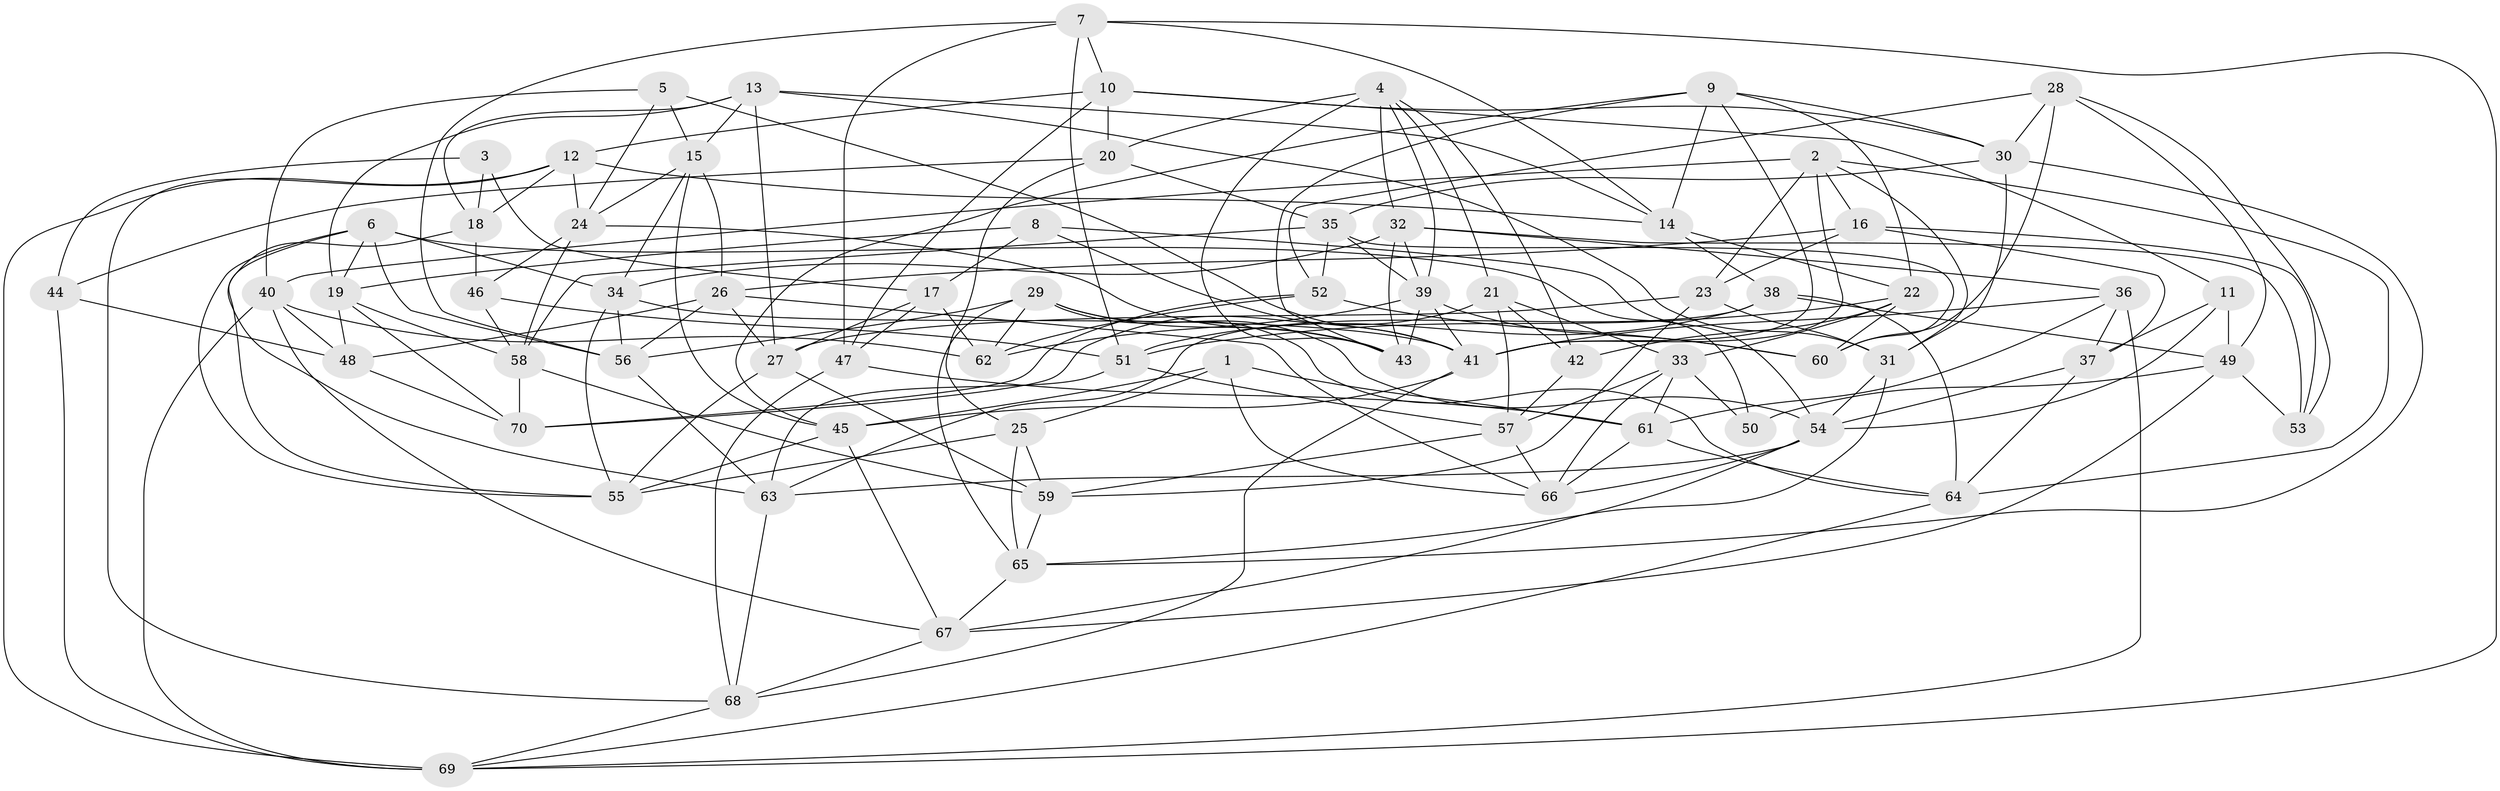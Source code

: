 // original degree distribution, {4: 1.0}
// Generated by graph-tools (version 1.1) at 2025/02/03/09/25 03:02:54]
// undirected, 70 vertices, 194 edges
graph export_dot {
graph [start="1"]
  node [color=gray90,style=filled];
  1;
  2;
  3;
  4;
  5;
  6;
  7;
  8;
  9;
  10;
  11;
  12;
  13;
  14;
  15;
  16;
  17;
  18;
  19;
  20;
  21;
  22;
  23;
  24;
  25;
  26;
  27;
  28;
  29;
  30;
  31;
  32;
  33;
  34;
  35;
  36;
  37;
  38;
  39;
  40;
  41;
  42;
  43;
  44;
  45;
  46;
  47;
  48;
  49;
  50;
  51;
  52;
  53;
  54;
  55;
  56;
  57;
  58;
  59;
  60;
  61;
  62;
  63;
  64;
  65;
  66;
  67;
  68;
  69;
  70;
  1 -- 25 [weight=1.0];
  1 -- 45 [weight=1.0];
  1 -- 61 [weight=1.0];
  1 -- 66 [weight=1.0];
  2 -- 16 [weight=1.0];
  2 -- 23 [weight=1.0];
  2 -- 31 [weight=1.0];
  2 -- 40 [weight=1.0];
  2 -- 41 [weight=1.0];
  2 -- 64 [weight=1.0];
  3 -- 17 [weight=1.0];
  3 -- 18 [weight=2.0];
  3 -- 44 [weight=1.0];
  4 -- 20 [weight=1.0];
  4 -- 21 [weight=1.0];
  4 -- 32 [weight=1.0];
  4 -- 39 [weight=1.0];
  4 -- 42 [weight=1.0];
  4 -- 43 [weight=1.0];
  5 -- 15 [weight=1.0];
  5 -- 24 [weight=1.0];
  5 -- 40 [weight=1.0];
  5 -- 41 [weight=1.0];
  6 -- 19 [weight=1.0];
  6 -- 34 [weight=1.0];
  6 -- 50 [weight=1.0];
  6 -- 55 [weight=1.0];
  6 -- 56 [weight=1.0];
  6 -- 63 [weight=1.0];
  7 -- 10 [weight=1.0];
  7 -- 14 [weight=1.0];
  7 -- 47 [weight=1.0];
  7 -- 51 [weight=1.0];
  7 -- 56 [weight=1.0];
  7 -- 69 [weight=1.0];
  8 -- 17 [weight=1.0];
  8 -- 19 [weight=1.0];
  8 -- 41 [weight=1.0];
  8 -- 54 [weight=1.0];
  9 -- 14 [weight=1.0];
  9 -- 22 [weight=1.0];
  9 -- 30 [weight=1.0];
  9 -- 41 [weight=1.0];
  9 -- 43 [weight=1.0];
  9 -- 45 [weight=1.0];
  10 -- 11 [weight=1.0];
  10 -- 12 [weight=1.0];
  10 -- 20 [weight=1.0];
  10 -- 30 [weight=1.0];
  10 -- 47 [weight=1.0];
  11 -- 37 [weight=1.0];
  11 -- 49 [weight=1.0];
  11 -- 54 [weight=1.0];
  12 -- 14 [weight=1.0];
  12 -- 18 [weight=1.0];
  12 -- 24 [weight=1.0];
  12 -- 68 [weight=1.0];
  12 -- 69 [weight=1.0];
  13 -- 14 [weight=1.0];
  13 -- 15 [weight=1.0];
  13 -- 18 [weight=1.0];
  13 -- 19 [weight=1.0];
  13 -- 27 [weight=1.0];
  13 -- 31 [weight=1.0];
  14 -- 22 [weight=1.0];
  14 -- 38 [weight=1.0];
  15 -- 24 [weight=1.0];
  15 -- 26 [weight=1.0];
  15 -- 34 [weight=1.0];
  15 -- 45 [weight=1.0];
  16 -- 23 [weight=2.0];
  16 -- 26 [weight=1.0];
  16 -- 37 [weight=1.0];
  16 -- 53 [weight=1.0];
  17 -- 27 [weight=1.0];
  17 -- 47 [weight=2.0];
  17 -- 62 [weight=1.0];
  18 -- 46 [weight=1.0];
  18 -- 55 [weight=1.0];
  19 -- 48 [weight=1.0];
  19 -- 58 [weight=1.0];
  19 -- 70 [weight=1.0];
  20 -- 25 [weight=2.0];
  20 -- 35 [weight=1.0];
  20 -- 44 [weight=1.0];
  21 -- 33 [weight=1.0];
  21 -- 42 [weight=1.0];
  21 -- 57 [weight=1.0];
  21 -- 70 [weight=2.0];
  22 -- 33 [weight=1.0];
  22 -- 42 [weight=1.0];
  22 -- 51 [weight=1.0];
  22 -- 60 [weight=1.0];
  23 -- 27 [weight=1.0];
  23 -- 31 [weight=1.0];
  23 -- 59 [weight=1.0];
  24 -- 43 [weight=1.0];
  24 -- 46 [weight=1.0];
  24 -- 58 [weight=1.0];
  25 -- 55 [weight=1.0];
  25 -- 59 [weight=1.0];
  25 -- 65 [weight=1.0];
  26 -- 27 [weight=1.0];
  26 -- 48 [weight=1.0];
  26 -- 56 [weight=1.0];
  26 -- 66 [weight=1.0];
  27 -- 55 [weight=1.0];
  27 -- 59 [weight=1.0];
  28 -- 30 [weight=1.0];
  28 -- 49 [weight=1.0];
  28 -- 52 [weight=1.0];
  28 -- 53 [weight=1.0];
  28 -- 60 [weight=2.0];
  29 -- 43 [weight=1.0];
  29 -- 54 [weight=1.0];
  29 -- 56 [weight=1.0];
  29 -- 62 [weight=1.0];
  29 -- 64 [weight=1.0];
  29 -- 65 [weight=1.0];
  30 -- 31 [weight=1.0];
  30 -- 35 [weight=1.0];
  30 -- 65 [weight=1.0];
  31 -- 54 [weight=1.0];
  31 -- 65 [weight=1.0];
  32 -- 34 [weight=1.0];
  32 -- 36 [weight=1.0];
  32 -- 39 [weight=1.0];
  32 -- 43 [weight=1.0];
  32 -- 53 [weight=1.0];
  33 -- 50 [weight=1.0];
  33 -- 57 [weight=1.0];
  33 -- 61 [weight=1.0];
  33 -- 66 [weight=1.0];
  34 -- 41 [weight=1.0];
  34 -- 55 [weight=1.0];
  34 -- 56 [weight=1.0];
  35 -- 39 [weight=1.0];
  35 -- 52 [weight=1.0];
  35 -- 58 [weight=1.0];
  35 -- 60 [weight=1.0];
  36 -- 37 [weight=2.0];
  36 -- 41 [weight=1.0];
  36 -- 61 [weight=1.0];
  36 -- 69 [weight=1.0];
  37 -- 54 [weight=1.0];
  37 -- 64 [weight=1.0];
  38 -- 49 [weight=2.0];
  38 -- 51 [weight=1.0];
  38 -- 63 [weight=1.0];
  38 -- 64 [weight=1.0];
  39 -- 41 [weight=2.0];
  39 -- 43 [weight=1.0];
  39 -- 60 [weight=1.0];
  39 -- 62 [weight=1.0];
  40 -- 48 [weight=1.0];
  40 -- 62 [weight=1.0];
  40 -- 67 [weight=1.0];
  40 -- 69 [weight=1.0];
  41 -- 45 [weight=1.0];
  41 -- 68 [weight=1.0];
  42 -- 57 [weight=1.0];
  44 -- 48 [weight=2.0];
  44 -- 69 [weight=2.0];
  45 -- 55 [weight=1.0];
  45 -- 67 [weight=1.0];
  46 -- 51 [weight=1.0];
  46 -- 58 [weight=1.0];
  47 -- 61 [weight=1.0];
  47 -- 68 [weight=1.0];
  48 -- 70 [weight=1.0];
  49 -- 50 [weight=2.0];
  49 -- 53 [weight=1.0];
  49 -- 67 [weight=1.0];
  51 -- 57 [weight=1.0];
  51 -- 63 [weight=1.0];
  52 -- 60 [weight=1.0];
  52 -- 62 [weight=2.0];
  52 -- 70 [weight=1.0];
  54 -- 63 [weight=1.0];
  54 -- 66 [weight=1.0];
  54 -- 67 [weight=1.0];
  56 -- 63 [weight=1.0];
  57 -- 59 [weight=1.0];
  57 -- 66 [weight=1.0];
  58 -- 59 [weight=1.0];
  58 -- 70 [weight=1.0];
  59 -- 65 [weight=1.0];
  61 -- 64 [weight=1.0];
  61 -- 66 [weight=1.0];
  63 -- 68 [weight=1.0];
  64 -- 69 [weight=1.0];
  65 -- 67 [weight=1.0];
  67 -- 68 [weight=1.0];
  68 -- 69 [weight=1.0];
}
